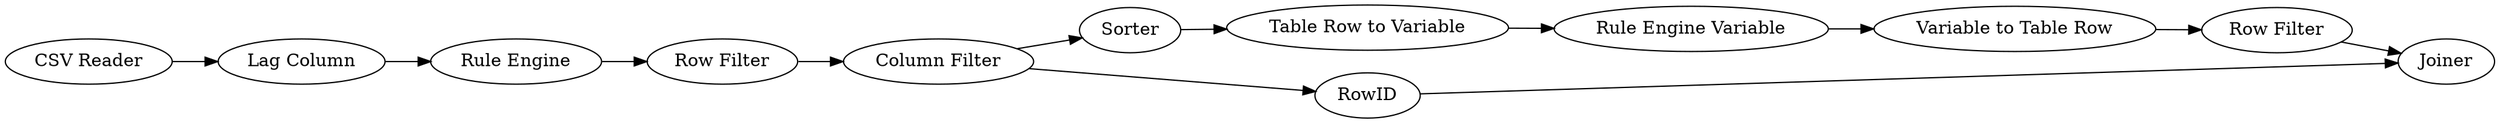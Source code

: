 digraph {
	1 [label="CSV Reader"]
	2 [label="Lag Column"]
	3 [label="Rule Engine"]
	4 [label="Row Filter"]
	5 [label="Column Filter"]
	6 [label=Sorter]
	7 [label="Table Row to Variable"]
	8 [label="Rule Engine Variable"]
	10 [label="Variable to Table Row"]
	11 [label=RowID]
	12 [label=Joiner]
	13 [label="Row Filter"]
	1 -> 2
	2 -> 3
	3 -> 4
	4 -> 5
	5 -> 6
	5 -> 11
	6 -> 7
	7 -> 8
	8 -> 10
	10 -> 13
	11 -> 12
	13 -> 12
	rankdir=LR
}
